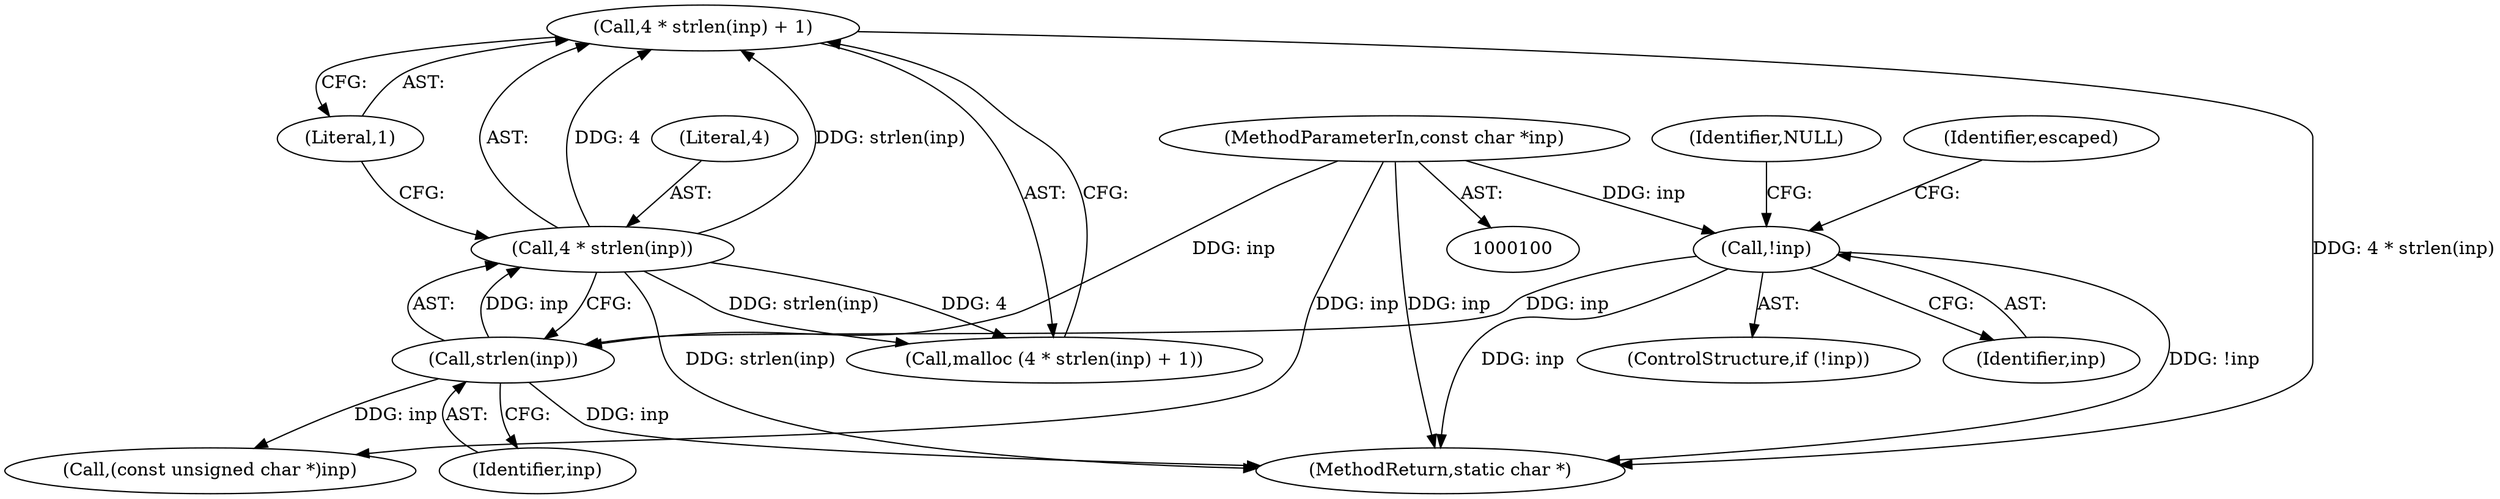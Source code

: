 digraph "0_boa_e139b87835994d007fbd64eead6c1455d7b8cf4e_2@API" {
"1000115" [label="(Call,4 * strlen(inp) + 1)"];
"1000116" [label="(Call,4 * strlen(inp))"];
"1000118" [label="(Call,strlen(inp))"];
"1000107" [label="(Call,!inp)"];
"1000101" [label="(MethodParameterIn,const char *inp)"];
"1000107" [label="(Call,!inp)"];
"1000136" [label="(Call,(const unsigned char *)inp)"];
"1000116" [label="(Call,4 * strlen(inp))"];
"1000120" [label="(Literal,1)"];
"1000108" [label="(Identifier,inp)"];
"1000115" [label="(Call,4 * strlen(inp) + 1)"];
"1000111" [label="(Identifier,NULL)"];
"1000174" [label="(MethodReturn,static char *)"];
"1000117" [label="(Literal,4)"];
"1000119" [label="(Identifier,inp)"];
"1000118" [label="(Call,strlen(inp))"];
"1000113" [label="(Identifier,escaped)"];
"1000106" [label="(ControlStructure,if (!inp))"];
"1000101" [label="(MethodParameterIn,const char *inp)"];
"1000114" [label="(Call,malloc (4 * strlen(inp) + 1))"];
"1000115" -> "1000114"  [label="AST: "];
"1000115" -> "1000120"  [label="CFG: "];
"1000116" -> "1000115"  [label="AST: "];
"1000120" -> "1000115"  [label="AST: "];
"1000114" -> "1000115"  [label="CFG: "];
"1000115" -> "1000174"  [label="DDG: 4 * strlen(inp)"];
"1000116" -> "1000115"  [label="DDG: 4"];
"1000116" -> "1000115"  [label="DDG: strlen(inp)"];
"1000116" -> "1000118"  [label="CFG: "];
"1000117" -> "1000116"  [label="AST: "];
"1000118" -> "1000116"  [label="AST: "];
"1000120" -> "1000116"  [label="CFG: "];
"1000116" -> "1000174"  [label="DDG: strlen(inp)"];
"1000116" -> "1000114"  [label="DDG: 4"];
"1000116" -> "1000114"  [label="DDG: strlen(inp)"];
"1000118" -> "1000116"  [label="DDG: inp"];
"1000118" -> "1000119"  [label="CFG: "];
"1000119" -> "1000118"  [label="AST: "];
"1000118" -> "1000174"  [label="DDG: inp"];
"1000107" -> "1000118"  [label="DDG: inp"];
"1000101" -> "1000118"  [label="DDG: inp"];
"1000118" -> "1000136"  [label="DDG: inp"];
"1000107" -> "1000106"  [label="AST: "];
"1000107" -> "1000108"  [label="CFG: "];
"1000108" -> "1000107"  [label="AST: "];
"1000111" -> "1000107"  [label="CFG: "];
"1000113" -> "1000107"  [label="CFG: "];
"1000107" -> "1000174"  [label="DDG: inp"];
"1000107" -> "1000174"  [label="DDG: !inp"];
"1000101" -> "1000107"  [label="DDG: inp"];
"1000101" -> "1000100"  [label="AST: "];
"1000101" -> "1000174"  [label="DDG: inp"];
"1000101" -> "1000136"  [label="DDG: inp"];
}

